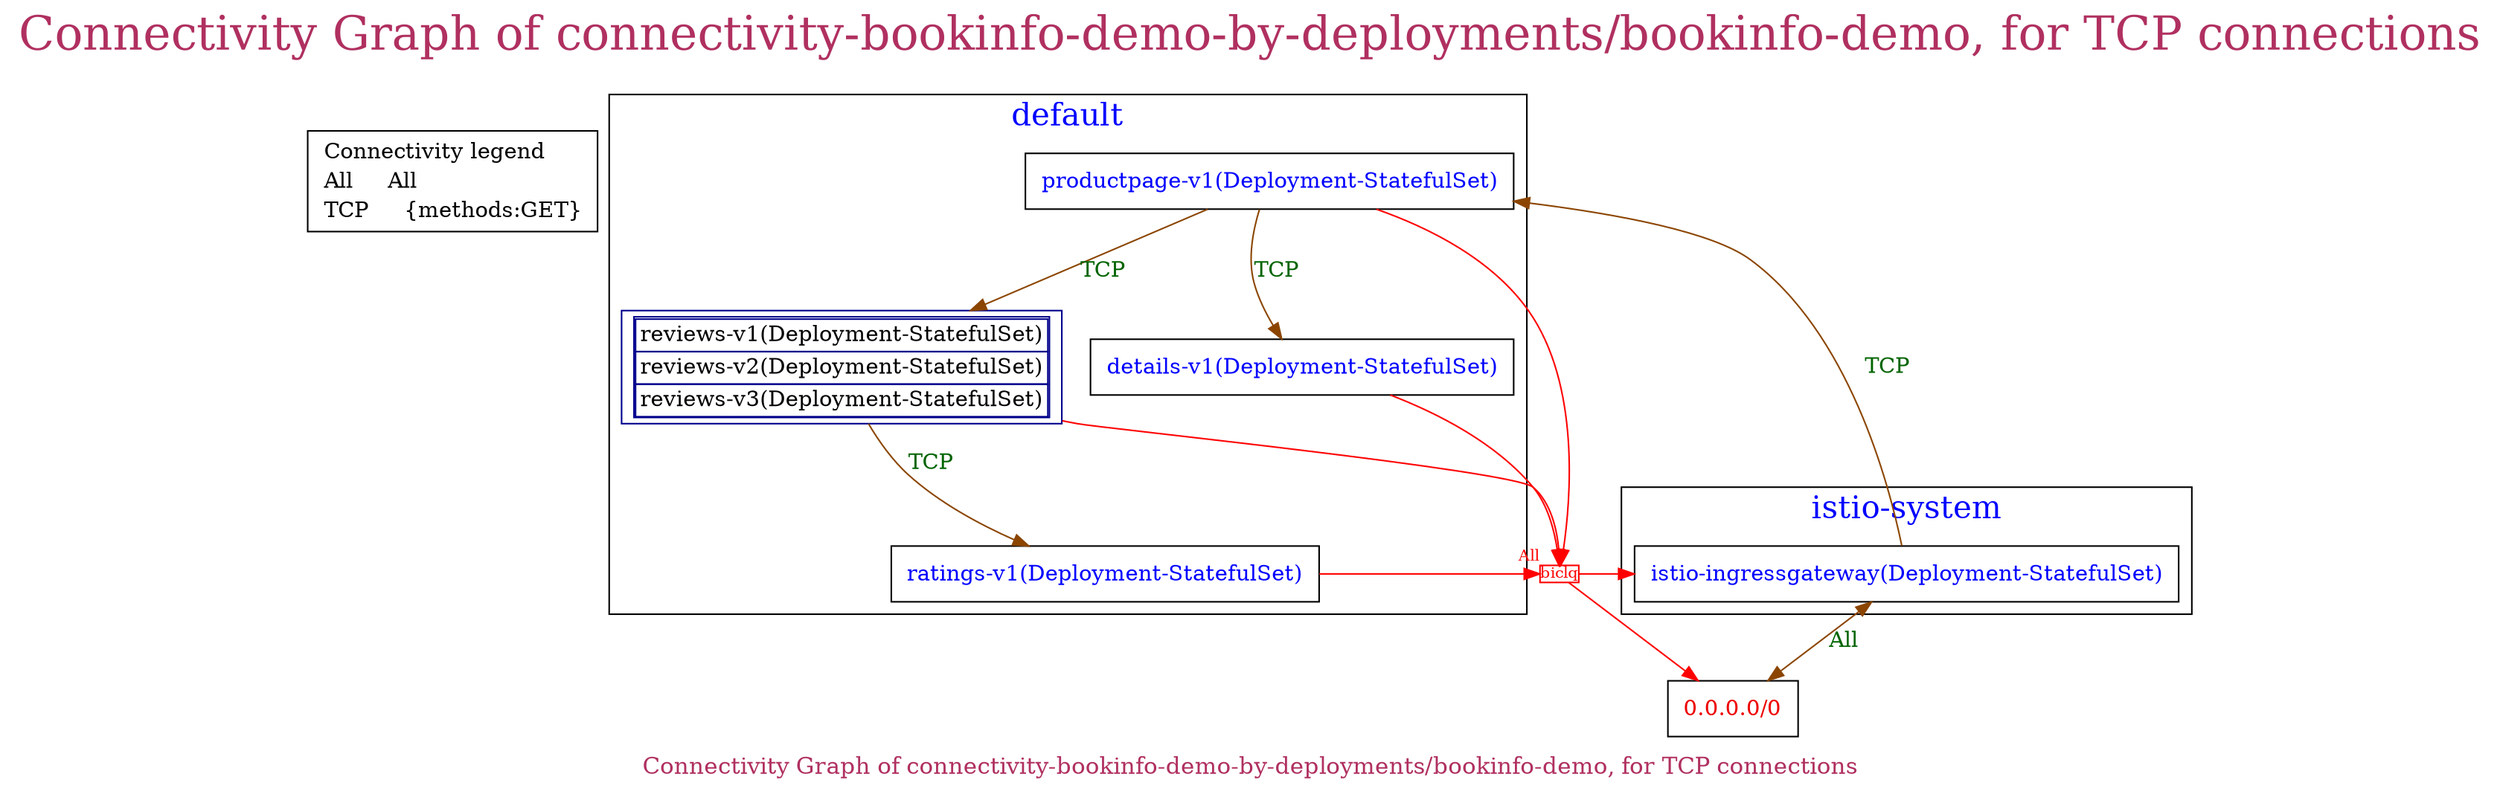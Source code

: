 // The Connectivity Graph of connectivity-bookinfo-demo-by-deployments/bookinfo-demo, for TCP connections
digraph {
	label="Connectivity Graph of connectivity-bookinfo-demo-by-deployments/bookinfo-demo, for TCP connections"	labelloc = "t"
	fontsize=30
	fontcolor=maroon
	subgraph cluster_map_explanation {
	dict_box [label=<<table border="0" cellspacing="0"><tr><td  align="text">Connectivity legend<br align="left" /></td></tr><tr><td align="text" tooltip="All" href="bogus">All     All<br align="left" /></td></tr><tr><td align="text" tooltip="{methods:GET}" href="bogus">TCP     {methods:GET}<br align="left" /></td></tr></table>> shape=box]
	"0.0.0.0/0" [label=<<table border="0" cellspacing="0"><tr><td>0.0.0.0/0</td></tr></table>> shape=box fontcolor=red2 tooltip="IP Block"]
	"biclique_All0" [shape=box fontcolor=red color=red width=0.3 height=0.1 label=biclq fontsize=10 margin=0  xlabel="All" tooltip="Traffic allowed from any source workload of the BICLIQUE to any of its destination workloads:
All"]
subgraph cluster_default_namespace{
	label="default"
	fontsize=20
	fontcolor=blue
	tooltip="Namespace"
	"default/details-v1(Deployment-StatefulSet)" [label=<<table border="0" cellspacing="0"><tr><td>details-v1(Deployment-StatefulSet)</td></tr></table>> shape=box fontcolor=blue tooltip="Workload"]
	"default/productpage-v1(Deployment-StatefulSet)" [label=<<table border="0" cellspacing="0"><tr><td>productpage-v1(Deployment-StatefulSet)</td></tr></table>> shape=box fontcolor=blue tooltip="Workload"]
	"default/ratings-v1(Deployment-StatefulSet)" [label=<<table border="0" cellspacing="0"><tr><td>ratings-v1(Deployment-StatefulSet)</td></tr></table>> shape=box fontcolor=blue tooltip="Workload"]
	"default/reviews-v1(Deployment-StatefulSet)" [label=<<table border="1" cellspacing="0"><tr><td>reviews-v1(Deployment-StatefulSet)</td></tr><tr><td>reviews-v2(Deployment-StatefulSet)</td></tr><tr><td>reviews-v3(Deployment-StatefulSet)</td></tr></table>> shape=box color=blue4 tooltip="A set of workloads having exactly the same connectivity"]
}
subgraph cluster_istio_system_namespace{
	label="istio-system"
	fontsize=20
	fontcolor=blue
	tooltip="Namespace"
	"istio-system/istio-ingressgateway(Deployment-StatefulSet)" [label=<<table border="0" cellspacing="0"><tr><td>istio-ingressgateway(Deployment-StatefulSet)</td></tr></table>> shape=box fontcolor=blue tooltip="Workload"]
}
	"biclique_All0" -> "0.0.0.0/0"[  color=red fontcolor=darkgreen dir=both arrowhead=normal arrowtail=none]
	"biclique_All0" -> "istio-system/istio-ingressgateway(Deployment-StatefulSet)"[  color=red fontcolor=darkgreen dir=both arrowhead=normal arrowtail=none]
	"default/details-v1(Deployment-StatefulSet)" -> "biclique_All0"[  color=red fontcolor=darkgreen dir=both arrowhead=normal arrowtail=none]
	"default/productpage-v1(Deployment-StatefulSet)" -> "biclique_All0"[  color=red fontcolor=darkgreen dir=both arrowhead=normal arrowtail=none]
	"default/productpage-v1(Deployment-StatefulSet)" -> "default/details-v1(Deployment-StatefulSet)"[label="TCP" labeltooltip="{methods:GET}" color=darkorange4 fontcolor=darkgreen dir=both arrowhead=normal arrowtail=none]
	"default/productpage-v1(Deployment-StatefulSet)" -> "default/reviews-v1(Deployment-StatefulSet)"[label="TCP" labeltooltip="{methods:GET}" color=darkorange4 fontcolor=darkgreen dir=both arrowhead=normal arrowtail=none]
	"default/ratings-v1(Deployment-StatefulSet)" -> "biclique_All0"[  color=red fontcolor=darkgreen dir=both arrowhead=normal arrowtail=none]
	"default/reviews-v1(Deployment-StatefulSet)" -> "biclique_All0"[  color=red fontcolor=darkgreen dir=both arrowhead=normal arrowtail=none]
	"default/reviews-v1(Deployment-StatefulSet)" -> "default/ratings-v1(Deployment-StatefulSet)"[label="TCP" labeltooltip="{methods:GET}" color=darkorange4 fontcolor=darkgreen dir=both arrowhead=normal arrowtail=none]
	"istio-system/istio-ingressgateway(Deployment-StatefulSet)" -> "0.0.0.0/0"[label="All" labeltooltip="All" color=darkorange4 fontcolor=darkgreen dir=both arrowhead=normal arrowtail=normal]
	"istio-system/istio-ingressgateway(Deployment-StatefulSet)" -> "default/productpage-v1(Deployment-StatefulSet)"[label="TCP" labeltooltip="{methods:GET}" color=darkorange4 fontcolor=darkgreen dir=both arrowhead=normal arrowtail=none]
	color=white
	labelloc = "b"
	fontsize=15
	fontcolor=maroon
	}
}
// The Connectivity Graph of connectivity-bookinfo-demo-by-deployments/bookinfo-demo, for non-TCP connections
digraph {
	label="Connectivity Graph of connectivity-bookinfo-demo-by-deployments/bookinfo-demo, for non-TCP connections"	labelloc = "t"
	fontsize=30
	fontcolor=maroon
	subgraph cluster_map_explanation {
	"0.0.0.0/0" [label=<<table border="0" cellspacing="0"><tr><td>0.0.0.0/0</td></tr></table>> shape=box fontcolor=red2 tooltip="IP Block"]
subgraph cluster_default_namespace{
	label="default"
	fontsize=20
	fontcolor=blue
	tooltip="Namespace"
	"default/details-v1(Deployment-StatefulSet)" [label=<<table border="1" cellspacing="0"><tr><td>details-v1(Deployment-StatefulSet)</td></tr><tr><td>productpage-v1(Deployment-StatefulSet)</td></tr><tr><td>ratings-v1(Deployment-StatefulSet)</td></tr><tr><td>reviews-v1(Deployment-StatefulSet)</td></tr><tr><td>reviews-v2(Deployment-StatefulSet)</td></tr><tr><td>reviews-v3(Deployment-StatefulSet)</td></tr></table>> shape=box color=blue4 tooltip="A set of workloads having exactly the same connectivity"]
}
subgraph cluster_istio_system_namespace{
	label="istio-system"
	fontsize=20
	fontcolor=blue
	tooltip="Namespace"
	"istio-system/istio-ingressgateway(Deployment-StatefulSet)" [label=<<table border="0" cellspacing="0"><tr><td>istio-ingressgateway(Deployment-StatefulSet)</td></tr></table>> shape=box fontcolor=blue tooltip="Workload"]
}
	"default/details-v1(Deployment-StatefulSet)" -> "0.0.0.0/0"[label="All" labeltooltip="All" color=darkorange4 fontcolor=darkgreen dir=both arrowhead=normal arrowtail=normal]
	"default/details-v1(Deployment-StatefulSet)" -> "default/details-v1(Deployment-StatefulSet)"[label="All" labeltooltip="All" color=darkorange4 fontcolor=darkgreen dir=both arrowhead=normal arrowtail=normal]
	"istio-system/istio-ingressgateway(Deployment-StatefulSet)" -> "0.0.0.0/0"[label="All" labeltooltip="All" color=darkorange4 fontcolor=darkgreen dir=both arrowhead=normal arrowtail=normal]
	"istio-system/istio-ingressgateway(Deployment-StatefulSet)" -> "default/details-v1(Deployment-StatefulSet)"[label="All" labeltooltip="All" color=darkorange4 fontcolor=darkgreen dir=both arrowhead=normal arrowtail=normal]
	color=white
	labelloc = "b"
	fontsize=15
	fontcolor=maroon
	}
}
